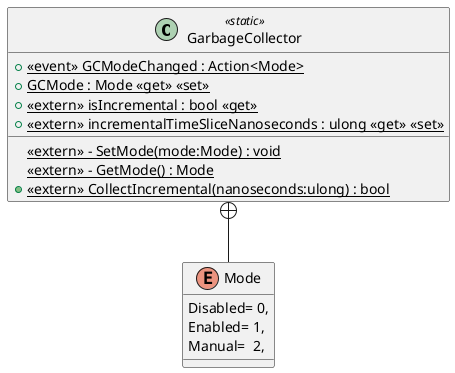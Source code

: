 @startuml
class GarbageCollector <<static>> {
    + {static}  <<event>> GCModeChanged : Action<Mode> 
    + {static} GCMode : Mode <<get>> <<set>>
    <<extern>> {static} - SetMode(mode:Mode) : void
    <<extern>> {static} - GetMode() : Mode
    + <<extern>> {static} isIncremental : bool <<get>>
    + <<extern>> {static} incrementalTimeSliceNanoseconds : ulong <<get>> <<set>>
    + <<extern>> {static} CollectIncremental(nanoseconds:ulong) : bool
}
enum Mode {
    Disabled= 0,
    Enabled= 1,
    Manual=  2,
}
GarbageCollector +-- Mode
@enduml
